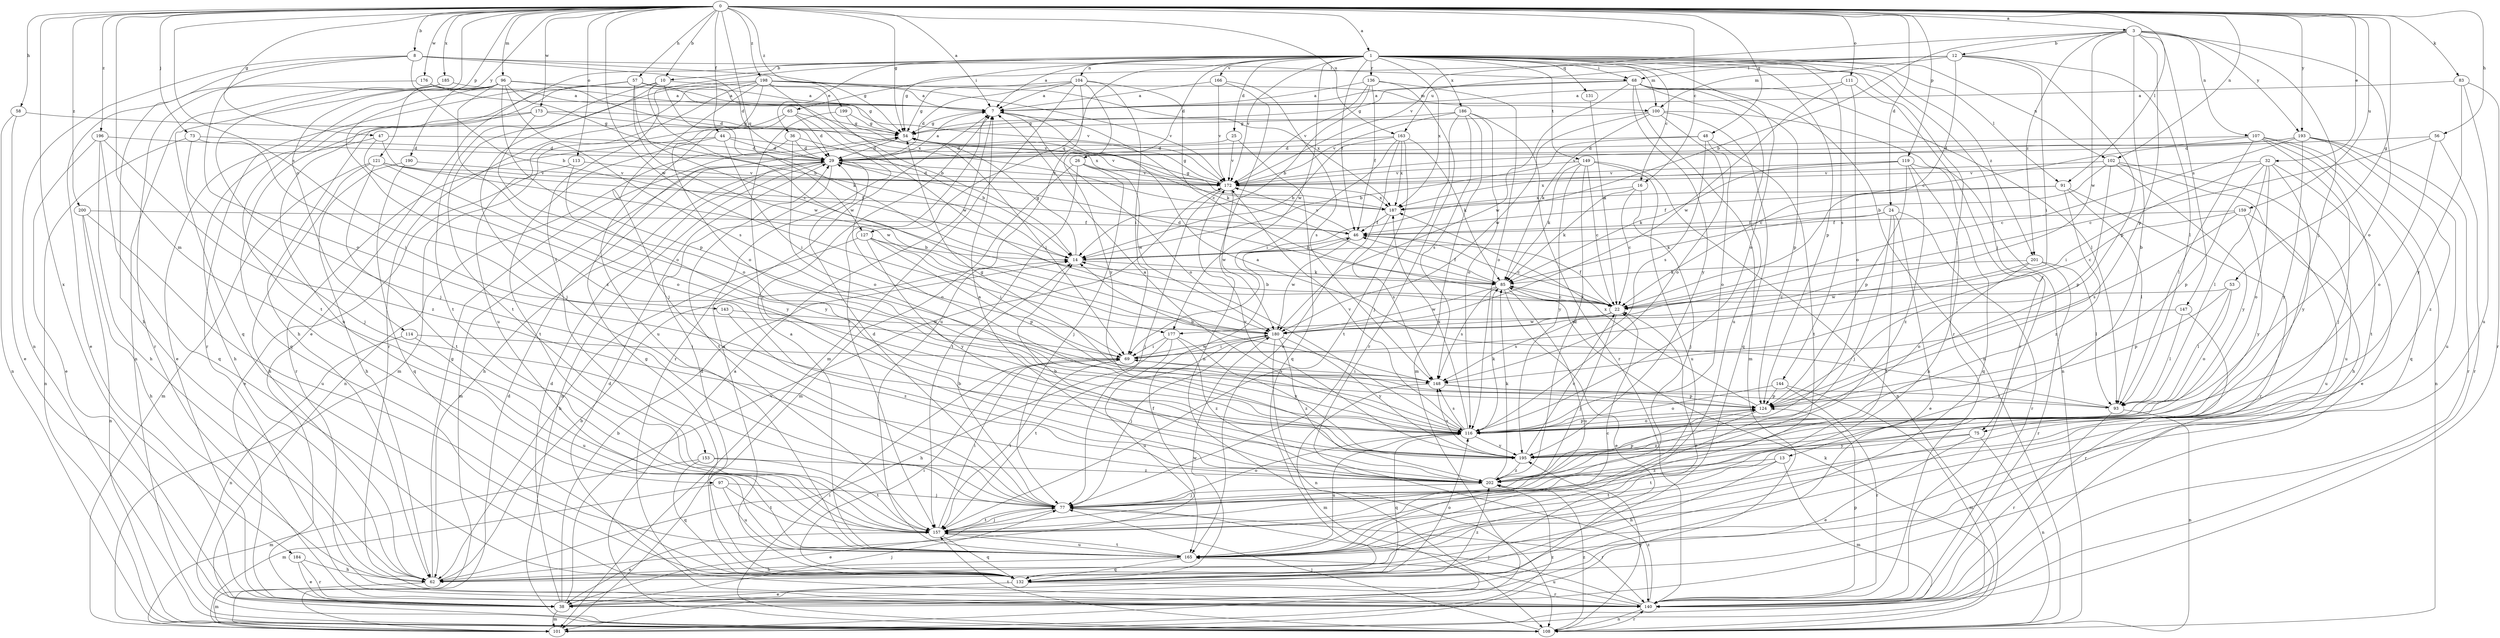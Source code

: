 strict digraph  {
0;
1;
3;
7;
8;
10;
12;
13;
14;
16;
22;
24;
25;
26;
29;
32;
36;
38;
44;
46;
47;
48;
53;
54;
56;
57;
58;
62;
65;
68;
69;
73;
75;
77;
83;
85;
91;
93;
96;
97;
100;
101;
102;
104;
107;
108;
111;
113;
114;
116;
119;
121;
124;
127;
131;
132;
136;
140;
143;
144;
147;
148;
149;
153;
157;
159;
163;
165;
166;
172;
173;
176;
177;
180;
184;
185;
186;
187;
190;
193;
195;
196;
198;
199;
200;
201;
202;
0 -> 1  [label=a];
0 -> 3  [label=a];
0 -> 7  [label=a];
0 -> 8  [label=b];
0 -> 10  [label=b];
0 -> 16  [label=c];
0 -> 24  [label=d];
0 -> 32  [label=e];
0 -> 44  [label=f];
0 -> 47  [label=g];
0 -> 48  [label=g];
0 -> 53  [label=g];
0 -> 54  [label=g];
0 -> 56  [label=h];
0 -> 57  [label=h];
0 -> 58  [label=h];
0 -> 73  [label=j];
0 -> 83  [label=k];
0 -> 91  [label=l];
0 -> 96  [label=m];
0 -> 97  [label=m];
0 -> 102  [label=n];
0 -> 111  [label=o];
0 -> 113  [label=o];
0 -> 114  [label=o];
0 -> 119  [label=p];
0 -> 121  [label=p];
0 -> 127  [label=q];
0 -> 143  [label=s];
0 -> 159  [label=u];
0 -> 163  [label=u];
0 -> 173  [label=w];
0 -> 176  [label=w];
0 -> 177  [label=w];
0 -> 184  [label=x];
0 -> 185  [label=x];
0 -> 190  [label=y];
0 -> 193  [label=y];
0 -> 196  [label=z];
0 -> 198  [label=z];
0 -> 199  [label=z];
0 -> 200  [label=z];
1 -> 7  [label=a];
1 -> 10  [label=b];
1 -> 16  [label=c];
1 -> 25  [label=d];
1 -> 26  [label=d];
1 -> 36  [label=e];
1 -> 38  [label=e];
1 -> 46  [label=f];
1 -> 65  [label=i];
1 -> 68  [label=i];
1 -> 75  [label=j];
1 -> 91  [label=l];
1 -> 100  [label=m];
1 -> 102  [label=n];
1 -> 104  [label=n];
1 -> 116  [label=o];
1 -> 124  [label=p];
1 -> 127  [label=q];
1 -> 131  [label=q];
1 -> 136  [label=r];
1 -> 140  [label=r];
1 -> 144  [label=s];
1 -> 149  [label=t];
1 -> 153  [label=t];
1 -> 166  [label=v];
1 -> 172  [label=v];
1 -> 177  [label=w];
1 -> 186  [label=x];
1 -> 187  [label=x];
1 -> 201  [label=z];
3 -> 12  [label=b];
3 -> 13  [label=b];
3 -> 14  [label=b];
3 -> 75  [label=j];
3 -> 107  [label=n];
3 -> 116  [label=o];
3 -> 124  [label=p];
3 -> 147  [label=s];
3 -> 172  [label=v];
3 -> 177  [label=w];
3 -> 193  [label=y];
3 -> 201  [label=z];
7 -> 54  [label=g];
7 -> 85  [label=k];
7 -> 116  [label=o];
7 -> 157  [label=t];
8 -> 14  [label=b];
8 -> 29  [label=d];
8 -> 54  [label=g];
8 -> 62  [label=h];
8 -> 68  [label=i];
8 -> 108  [label=n];
8 -> 116  [label=o];
10 -> 62  [label=h];
10 -> 77  [label=j];
10 -> 85  [label=k];
10 -> 100  [label=m];
10 -> 157  [label=t];
10 -> 180  [label=w];
12 -> 22  [label=c];
12 -> 54  [label=g];
12 -> 68  [label=i];
12 -> 69  [label=i];
12 -> 93  [label=l];
12 -> 100  [label=m];
12 -> 124  [label=p];
12 -> 163  [label=u];
13 -> 62  [label=h];
13 -> 101  [label=m];
13 -> 157  [label=t];
13 -> 202  [label=z];
14 -> 54  [label=g];
14 -> 85  [label=k];
16 -> 22  [label=c];
16 -> 77  [label=j];
16 -> 85  [label=k];
16 -> 187  [label=x];
22 -> 14  [label=b];
22 -> 46  [label=f];
22 -> 77  [label=j];
22 -> 85  [label=k];
22 -> 148  [label=s];
22 -> 180  [label=w];
24 -> 38  [label=e];
24 -> 46  [label=f];
24 -> 77  [label=j];
24 -> 85  [label=k];
24 -> 140  [label=r];
24 -> 157  [label=t];
25 -> 29  [label=d];
25 -> 132  [label=q];
25 -> 172  [label=v];
26 -> 77  [label=j];
26 -> 101  [label=m];
26 -> 157  [label=t];
26 -> 172  [label=v];
26 -> 180  [label=w];
29 -> 7  [label=a];
29 -> 62  [label=h];
29 -> 101  [label=m];
29 -> 108  [label=n];
29 -> 116  [label=o];
29 -> 157  [label=t];
29 -> 172  [label=v];
32 -> 38  [label=e];
32 -> 69  [label=i];
32 -> 93  [label=l];
32 -> 116  [label=o];
32 -> 124  [label=p];
32 -> 172  [label=v];
32 -> 195  [label=y];
36 -> 14  [label=b];
36 -> 29  [label=d];
36 -> 108  [label=n];
36 -> 116  [label=o];
38 -> 14  [label=b];
38 -> 29  [label=d];
38 -> 77  [label=j];
38 -> 101  [label=m];
38 -> 172  [label=v];
44 -> 29  [label=d];
44 -> 69  [label=i];
44 -> 140  [label=r];
44 -> 157  [label=t];
44 -> 172  [label=v];
46 -> 14  [label=b];
46 -> 22  [label=c];
46 -> 172  [label=v];
46 -> 180  [label=w];
47 -> 29  [label=d];
47 -> 62  [label=h];
47 -> 116  [label=o];
47 -> 180  [label=w];
48 -> 14  [label=b];
48 -> 29  [label=d];
48 -> 116  [label=o];
48 -> 148  [label=s];
48 -> 157  [label=t];
53 -> 22  [label=c];
53 -> 93  [label=l];
53 -> 116  [label=o];
53 -> 124  [label=p];
54 -> 29  [label=d];
54 -> 69  [label=i];
56 -> 22  [label=c];
56 -> 29  [label=d];
56 -> 116  [label=o];
56 -> 140  [label=r];
57 -> 7  [label=a];
57 -> 22  [label=c];
57 -> 54  [label=g];
57 -> 140  [label=r];
57 -> 165  [label=u];
57 -> 180  [label=w];
57 -> 187  [label=x];
58 -> 38  [label=e];
58 -> 54  [label=g];
58 -> 108  [label=n];
62 -> 14  [label=b];
62 -> 46  [label=f];
62 -> 54  [label=g];
62 -> 101  [label=m];
65 -> 29  [label=d];
65 -> 54  [label=g];
65 -> 101  [label=m];
65 -> 140  [label=r];
65 -> 165  [label=u];
68 -> 7  [label=a];
68 -> 54  [label=g];
68 -> 93  [label=l];
68 -> 101  [label=m];
68 -> 108  [label=n];
68 -> 124  [label=p];
68 -> 165  [label=u];
68 -> 180  [label=w];
68 -> 195  [label=y];
69 -> 148  [label=s];
69 -> 157  [label=t];
69 -> 180  [label=w];
73 -> 29  [label=d];
73 -> 69  [label=i];
73 -> 77  [label=j];
73 -> 108  [label=n];
75 -> 38  [label=e];
75 -> 108  [label=n];
75 -> 157  [label=t];
75 -> 195  [label=y];
77 -> 14  [label=b];
77 -> 29  [label=d];
77 -> 38  [label=e];
77 -> 116  [label=o];
77 -> 140  [label=r];
77 -> 157  [label=t];
83 -> 7  [label=a];
83 -> 140  [label=r];
83 -> 165  [label=u];
83 -> 195  [label=y];
85 -> 22  [label=c];
85 -> 29  [label=d];
85 -> 38  [label=e];
85 -> 46  [label=f];
85 -> 148  [label=s];
85 -> 165  [label=u];
85 -> 180  [label=w];
91 -> 46  [label=f];
91 -> 93  [label=l];
91 -> 140  [label=r];
91 -> 187  [label=x];
91 -> 202  [label=z];
93 -> 7  [label=a];
93 -> 54  [label=g];
93 -> 108  [label=n];
93 -> 140  [label=r];
96 -> 7  [label=a];
96 -> 14  [label=b];
96 -> 29  [label=d];
96 -> 108  [label=n];
96 -> 116  [label=o];
96 -> 124  [label=p];
96 -> 132  [label=q];
96 -> 148  [label=s];
96 -> 157  [label=t];
96 -> 202  [label=z];
97 -> 77  [label=j];
97 -> 101  [label=m];
97 -> 157  [label=t];
97 -> 165  [label=u];
100 -> 54  [label=g];
100 -> 85  [label=k];
100 -> 108  [label=n];
100 -> 116  [label=o];
100 -> 132  [label=q];
100 -> 180  [label=w];
101 -> 29  [label=d];
101 -> 202  [label=z];
102 -> 14  [label=b];
102 -> 62  [label=h];
102 -> 124  [label=p];
102 -> 165  [label=u];
102 -> 172  [label=v];
102 -> 195  [label=y];
104 -> 7  [label=a];
104 -> 22  [label=c];
104 -> 29  [label=d];
104 -> 54  [label=g];
104 -> 69  [label=i];
104 -> 101  [label=m];
104 -> 165  [label=u];
104 -> 195  [label=y];
107 -> 22  [label=c];
107 -> 29  [label=d];
107 -> 77  [label=j];
107 -> 93  [label=l];
107 -> 108  [label=n];
107 -> 132  [label=q];
107 -> 157  [label=t];
108 -> 7  [label=a];
108 -> 69  [label=i];
108 -> 77  [label=j];
108 -> 85  [label=k];
108 -> 140  [label=r];
108 -> 157  [label=t];
108 -> 195  [label=y];
108 -> 202  [label=z];
111 -> 7  [label=a];
111 -> 116  [label=o];
111 -> 140  [label=r];
111 -> 180  [label=w];
113 -> 38  [label=e];
113 -> 172  [label=v];
113 -> 195  [label=y];
114 -> 69  [label=i];
114 -> 108  [label=n];
114 -> 165  [label=u];
116 -> 7  [label=a];
116 -> 85  [label=k];
116 -> 124  [label=p];
116 -> 132  [label=q];
116 -> 148  [label=s];
116 -> 165  [label=u];
116 -> 172  [label=v];
116 -> 187  [label=x];
116 -> 195  [label=y];
119 -> 62  [label=h];
119 -> 85  [label=k];
119 -> 124  [label=p];
119 -> 132  [label=q];
119 -> 172  [label=v];
119 -> 187  [label=x];
119 -> 202  [label=z];
121 -> 46  [label=f];
121 -> 62  [label=h];
121 -> 101  [label=m];
121 -> 157  [label=t];
121 -> 172  [label=v];
121 -> 195  [label=y];
124 -> 116  [label=o];
124 -> 187  [label=x];
124 -> 202  [label=z];
127 -> 14  [label=b];
127 -> 62  [label=h];
127 -> 69  [label=i];
127 -> 124  [label=p];
127 -> 195  [label=y];
131 -> 22  [label=c];
132 -> 7  [label=a];
132 -> 22  [label=c];
132 -> 29  [label=d];
132 -> 38  [label=e];
132 -> 54  [label=g];
132 -> 69  [label=i];
132 -> 116  [label=o];
132 -> 140  [label=r];
132 -> 180  [label=w];
132 -> 202  [label=z];
136 -> 7  [label=a];
136 -> 14  [label=b];
136 -> 46  [label=f];
136 -> 116  [label=o];
136 -> 140  [label=r];
136 -> 172  [label=v];
140 -> 29  [label=d];
140 -> 77  [label=j];
140 -> 108  [label=n];
140 -> 124  [label=p];
140 -> 165  [label=u];
140 -> 202  [label=z];
143 -> 180  [label=w];
143 -> 202  [label=z];
144 -> 101  [label=m];
144 -> 116  [label=o];
144 -> 124  [label=p];
144 -> 140  [label=r];
147 -> 93  [label=l];
147 -> 140  [label=r];
147 -> 180  [label=w];
148 -> 14  [label=b];
148 -> 69  [label=i];
148 -> 93  [label=l];
148 -> 101  [label=m];
148 -> 124  [label=p];
149 -> 22  [label=c];
149 -> 85  [label=k];
149 -> 108  [label=n];
149 -> 165  [label=u];
149 -> 172  [label=v];
149 -> 195  [label=y];
149 -> 202  [label=z];
153 -> 101  [label=m];
153 -> 132  [label=q];
153 -> 157  [label=t];
153 -> 202  [label=z];
157 -> 38  [label=e];
157 -> 69  [label=i];
157 -> 77  [label=j];
157 -> 132  [label=q];
157 -> 165  [label=u];
159 -> 22  [label=c];
159 -> 46  [label=f];
159 -> 148  [label=s];
159 -> 165  [label=u];
159 -> 195  [label=y];
163 -> 14  [label=b];
163 -> 29  [label=d];
163 -> 69  [label=i];
163 -> 85  [label=k];
163 -> 157  [label=t];
163 -> 165  [label=u];
163 -> 187  [label=x];
165 -> 7  [label=a];
165 -> 22  [label=c];
165 -> 62  [label=h];
165 -> 132  [label=q];
165 -> 157  [label=t];
166 -> 7  [label=a];
166 -> 108  [label=n];
166 -> 148  [label=s];
166 -> 172  [label=v];
172 -> 29  [label=d];
172 -> 54  [label=g];
172 -> 77  [label=j];
172 -> 180  [label=w];
172 -> 187  [label=x];
173 -> 38  [label=e];
173 -> 54  [label=g];
173 -> 116  [label=o];
173 -> 132  [label=q];
173 -> 172  [label=v];
176 -> 7  [label=a];
176 -> 38  [label=e];
176 -> 172  [label=v];
177 -> 62  [label=h];
177 -> 69  [label=i];
177 -> 165  [label=u];
177 -> 195  [label=y];
177 -> 202  [label=z];
180 -> 69  [label=i];
180 -> 77  [label=j];
180 -> 108  [label=n];
180 -> 157  [label=t];
180 -> 195  [label=y];
180 -> 202  [label=z];
184 -> 38  [label=e];
184 -> 62  [label=h];
184 -> 140  [label=r];
185 -> 7  [label=a];
185 -> 77  [label=j];
185 -> 140  [label=r];
186 -> 54  [label=g];
186 -> 77  [label=j];
186 -> 101  [label=m];
186 -> 116  [label=o];
186 -> 140  [label=r];
186 -> 148  [label=s];
186 -> 172  [label=v];
187 -> 46  [label=f];
187 -> 54  [label=g];
187 -> 148  [label=s];
190 -> 62  [label=h];
190 -> 132  [label=q];
190 -> 172  [label=v];
193 -> 22  [label=c];
193 -> 29  [label=d];
193 -> 140  [label=r];
193 -> 165  [label=u];
193 -> 172  [label=v];
193 -> 195  [label=y];
193 -> 202  [label=z];
195 -> 22  [label=c];
195 -> 148  [label=s];
195 -> 172  [label=v];
195 -> 202  [label=z];
196 -> 29  [label=d];
196 -> 38  [label=e];
196 -> 62  [label=h];
196 -> 132  [label=q];
196 -> 202  [label=z];
198 -> 7  [label=a];
198 -> 14  [label=b];
198 -> 77  [label=j];
198 -> 116  [label=o];
198 -> 140  [label=r];
198 -> 157  [label=t];
198 -> 165  [label=u];
198 -> 172  [label=v];
198 -> 180  [label=w];
198 -> 187  [label=x];
199 -> 54  [label=g];
199 -> 187  [label=x];
199 -> 202  [label=z];
200 -> 46  [label=f];
200 -> 62  [label=h];
200 -> 108  [label=n];
200 -> 165  [label=u];
201 -> 85  [label=k];
201 -> 93  [label=l];
201 -> 116  [label=o];
201 -> 140  [label=r];
201 -> 180  [label=w];
202 -> 7  [label=a];
202 -> 14  [label=b];
202 -> 77  [label=j];
202 -> 85  [label=k];
202 -> 124  [label=p];
}
